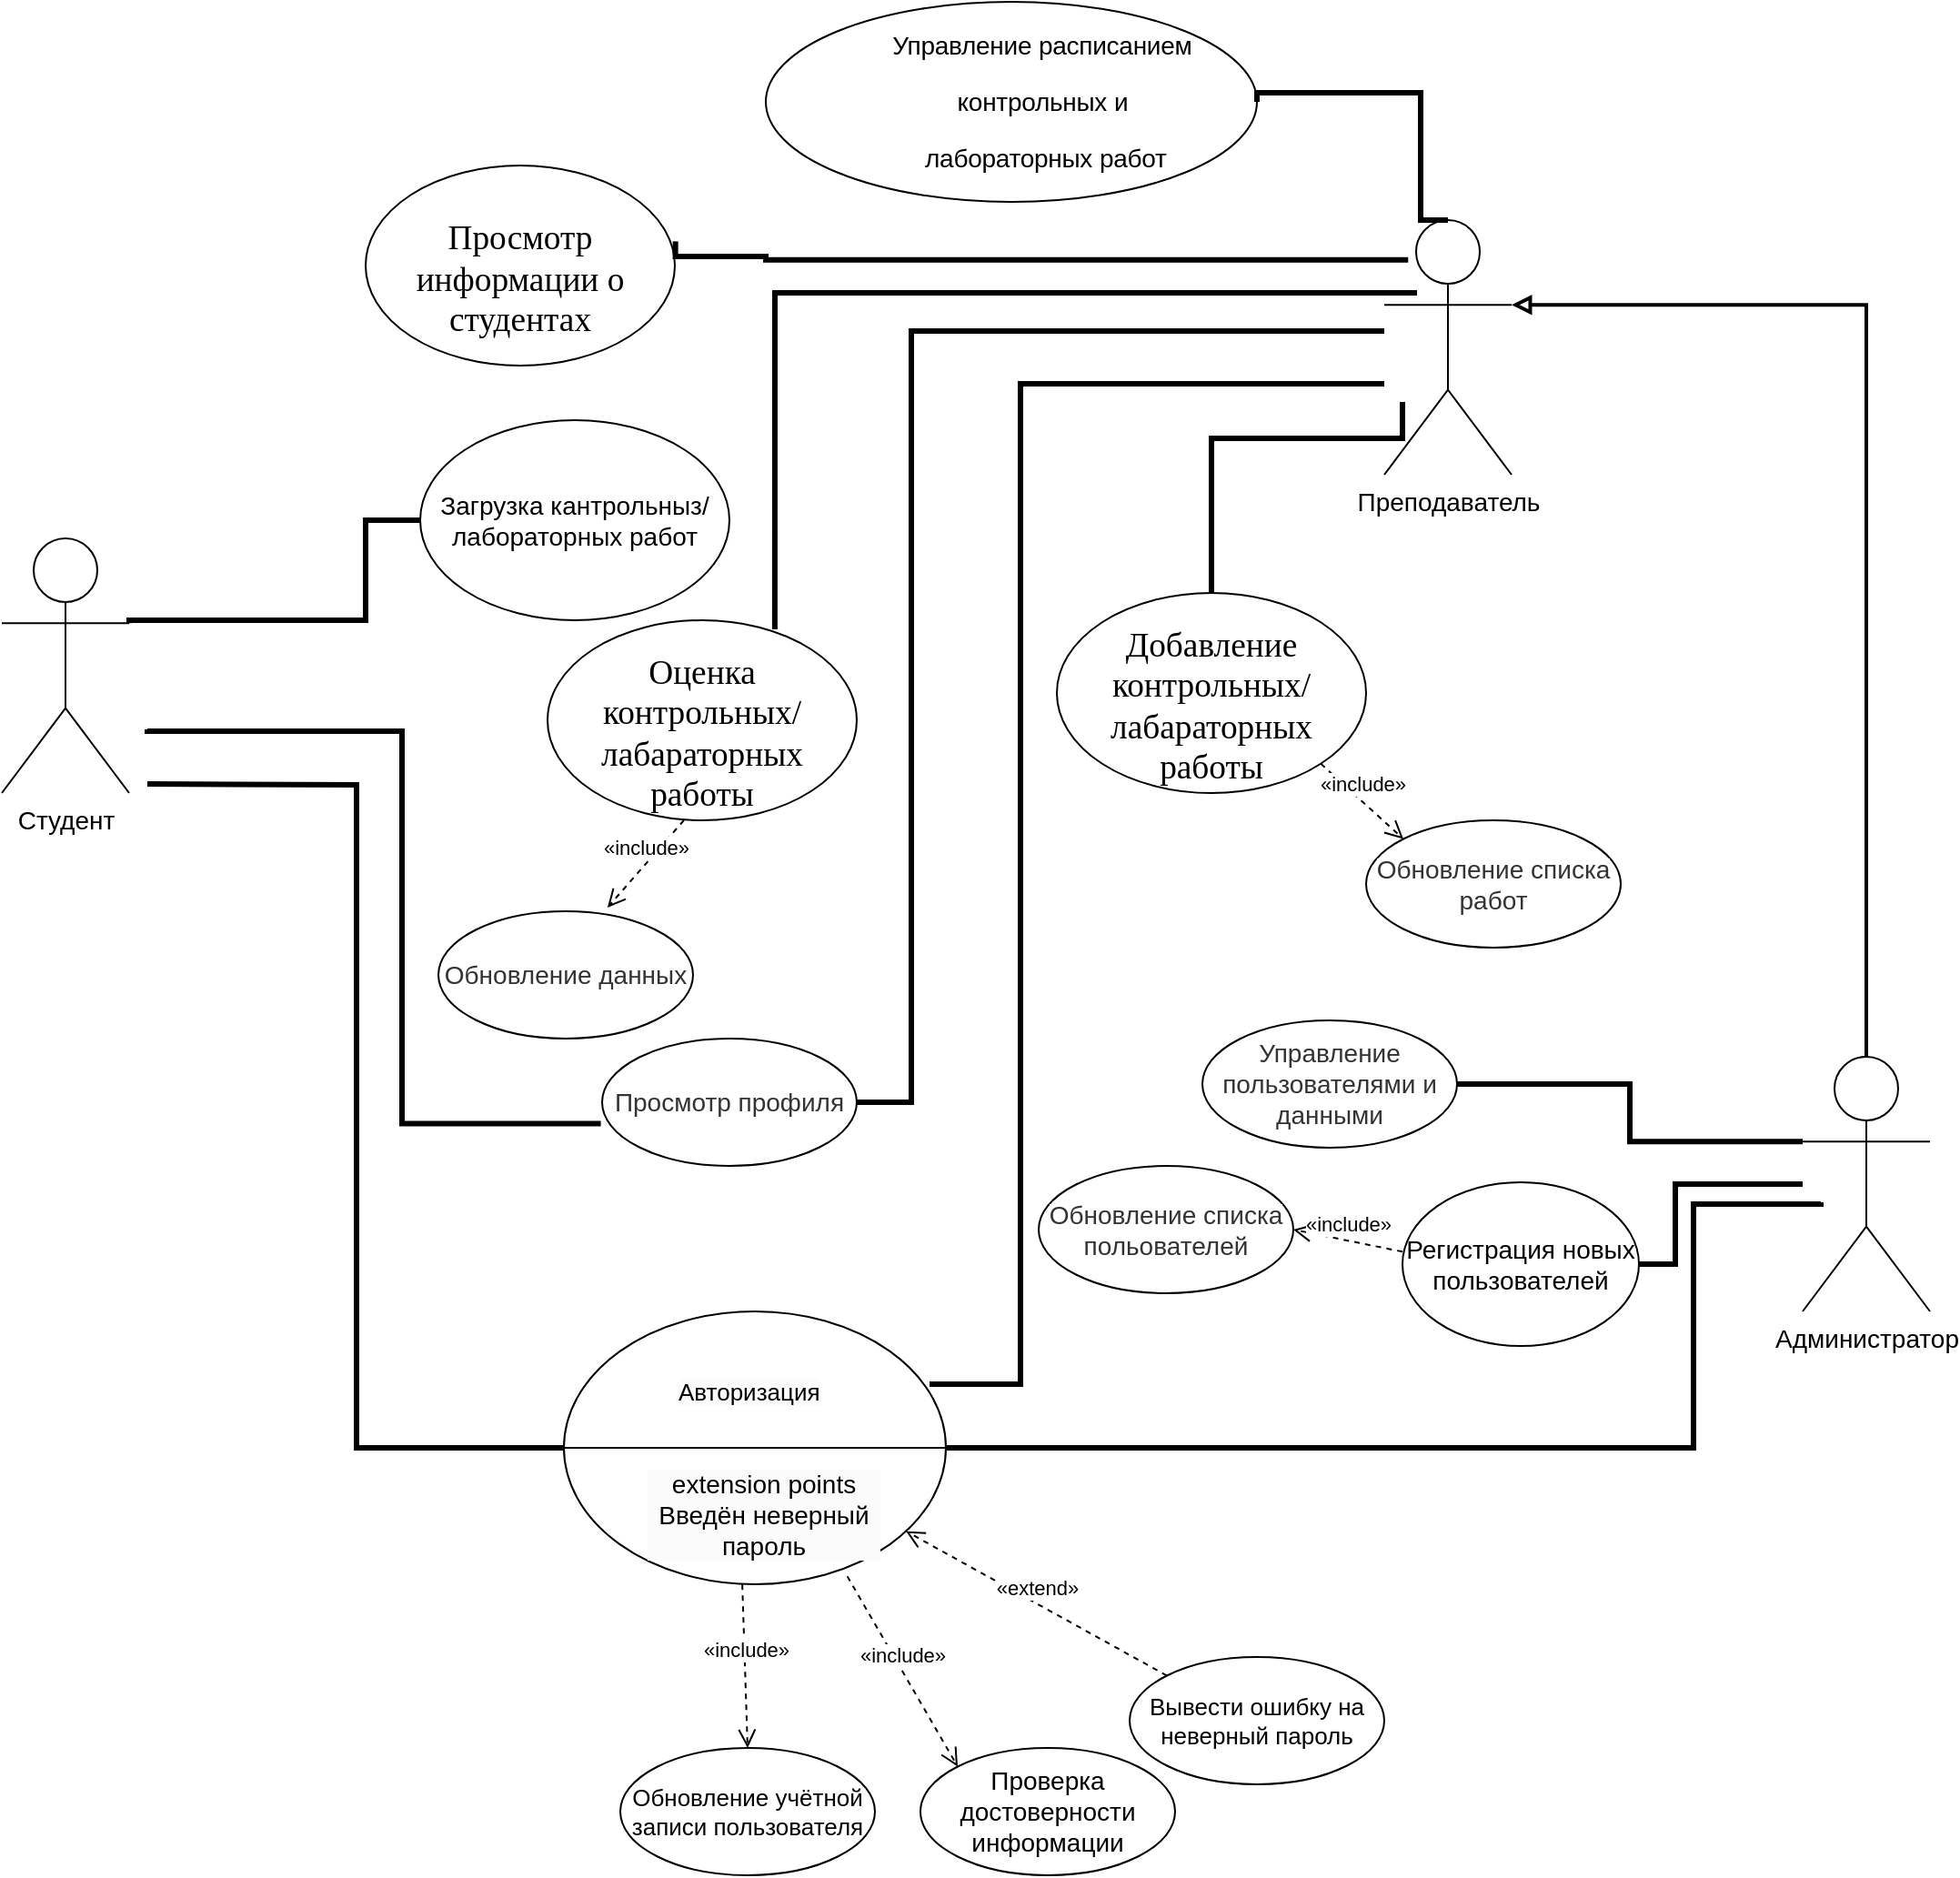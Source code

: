 <mxfile version="26.0.9">
  <diagram id="5_3ju57iJFQ48RiFz643" name="Страница — 1">
    <mxGraphModel dx="1173" dy="709" grid="1" gridSize="10" guides="1" tooltips="1" connect="1" arrows="1" fold="1" page="1" pageScale="1" pageWidth="827" pageHeight="1169" math="0" shadow="0">
      <root>
        <mxCell id="0" />
        <mxCell id="1" parent="0" />
        <mxCell id="cGlMTdrQP3n2juW7j6dr-48" style="edgeStyle=orthogonalEdgeStyle;rounded=0;orthogonalLoop=1;jettySize=auto;html=1;entryX=1;entryY=0.5;entryDx=0;entryDy=0;strokeWidth=3;endArrow=none;endFill=0;" parent="1" source="897-IGtDmZMaKjjsDtu9-1" edge="1" target="v5-8C63rMbfKwI-Q11EX-3">
          <mxGeometry relative="1" as="geometry">
            <mxPoint x="1110" y="350" as="targetPoint" />
            <Array as="points">
              <mxPoint x="1250" y="611" />
              <mxPoint x="1250" y="1035" />
            </Array>
            <mxPoint x="830" y="610" as="sourcePoint" />
          </mxGeometry>
        </mxCell>
        <mxCell id="cGlMTdrQP3n2juW7j6dr-6" value="&lt;font style=&quot;font-size: 14px;&quot;&gt;Администратор&lt;/font&gt;" style="shape=umlActor;verticalLabelPosition=bottom;verticalAlign=top;html=1;" parent="1" vertex="1">
          <mxGeometry x="1740" y="1010" width="70" height="140" as="geometry" />
        </mxCell>
        <mxCell id="cGlMTdrQP3n2juW7j6dr-11" value="«include»" style="html=1;verticalAlign=bottom;endArrow=open;dashed=1;endSize=8;curved=0;rounded=0;exitX=0.441;exitY=1;exitDx=0;exitDy=0;entryX=0.664;entryY=-0.029;entryDx=0;entryDy=0;exitPerimeter=0;entryPerimeter=0;" parent="1" edge="1" target="v5-8C63rMbfKwI-Q11EX-22" source="v5-8C63rMbfKwI-Q11EX-10">
          <mxGeometry relative="1" as="geometry">
            <mxPoint x="1125" y="990" as="sourcePoint" />
            <mxPoint x="1195.0" y="915" as="targetPoint" />
          </mxGeometry>
        </mxCell>
        <mxCell id="cGlMTdrQP3n2juW7j6dr-14" value="&lt;font style=&quot;font-size: 13px;&quot;&gt;Обновление учётной записи пользователя&lt;/font&gt;" style="ellipse;whiteSpace=wrap;html=1;" parent="1" vertex="1">
          <mxGeometry x="1090" y="1390" width="140" height="70" as="geometry" />
        </mxCell>
        <mxCell id="cGlMTdrQP3n2juW7j6dr-15" value="&lt;span style=&quot;font-size: 14px;&quot;&gt;Проверка достоверности информации&lt;/span&gt;" style="ellipse;whiteSpace=wrap;html=1;" parent="1" vertex="1">
          <mxGeometry x="1255" y="1390" width="140" height="70" as="geometry" />
        </mxCell>
        <mxCell id="cGlMTdrQP3n2juW7j6dr-17" value="&lt;font style=&quot;font-size: 13px;&quot;&gt;Вывести ошибку на неверный пароль&lt;/font&gt;" style="ellipse;whiteSpace=wrap;html=1;" parent="1" vertex="1">
          <mxGeometry x="1370" y="1340" width="140" height="70" as="geometry" />
        </mxCell>
        <mxCell id="cGlMTdrQP3n2juW7j6dr-18" value="«include»" style="html=1;verticalAlign=bottom;endArrow=open;dashed=1;endSize=8;curved=0;rounded=0;exitX=0.467;exitY=1.001;exitDx=0;exitDy=0;entryX=0.5;entryY=0;entryDx=0;entryDy=0;exitPerimeter=0;" parent="1" source="MbFxs7zaVnWWoNZUcA2m-1" target="cGlMTdrQP3n2juW7j6dr-14" edge="1">
          <mxGeometry x="0.003" relative="1" as="geometry">
            <mxPoint x="1160" y="1308" as="sourcePoint" />
            <mxPoint x="1354" y="1116" as="targetPoint" />
            <mxPoint as="offset" />
          </mxGeometry>
        </mxCell>
        <mxCell id="cGlMTdrQP3n2juW7j6dr-20" value="«include»" style="html=1;verticalAlign=bottom;endArrow=open;dashed=1;endSize=8;curved=0;rounded=0;exitX=0.742;exitY=0.971;exitDx=0;exitDy=0;entryX=0;entryY=0;entryDx=0;entryDy=0;exitPerimeter=0;" parent="1" source="MbFxs7zaVnWWoNZUcA2m-1" target="cGlMTdrQP3n2juW7j6dr-15" edge="1">
          <mxGeometry relative="1" as="geometry">
            <mxPoint x="1209.892" y="1297.55" as="sourcePoint" />
            <mxPoint x="1381" y="1200" as="targetPoint" />
          </mxGeometry>
        </mxCell>
        <mxCell id="cGlMTdrQP3n2juW7j6dr-21" value="«extend»" style="html=1;verticalAlign=bottom;endArrow=open;dashed=1;endSize=8;curved=0;rounded=0;exitX=0;exitY=0;exitDx=0;exitDy=0;" parent="1" edge="1" target="MbFxs7zaVnWWoNZUcA2m-1" source="cGlMTdrQP3n2juW7j6dr-17">
          <mxGeometry relative="1" as="geometry">
            <mxPoint x="1444.361" y="1217.944" as="sourcePoint" />
            <mxPoint x="1345.995" y="1090.003" as="targetPoint" />
          </mxGeometry>
        </mxCell>
        <mxCell id="cGlMTdrQP3n2juW7j6dr-34" value="&lt;span style=&quot;color: rgb(51, 51, 51); text-align: start; background-color: rgb(255, 255, 255);&quot;&gt;&lt;font face=&quot;Helvetica&quot; style=&quot;font-size: 14px;&quot;&gt;Управление пользователями и данными&lt;/font&gt;&lt;/span&gt;" style="ellipse;whiteSpace=wrap;html=1;" parent="1" vertex="1">
          <mxGeometry x="1410" y="990" width="140" height="70" as="geometry" />
        </mxCell>
        <mxCell id="cGlMTdrQP3n2juW7j6dr-82" style="edgeStyle=orthogonalEdgeStyle;rounded=0;orthogonalLoop=1;jettySize=auto;html=1;endArrow=none;endFill=0;strokeWidth=3;entryX=0;entryY=0.5;entryDx=0;entryDy=0;" parent="1" target="MbFxs7zaVnWWoNZUcA2m-1" edge="1">
          <mxGeometry relative="1" as="geometry">
            <mxPoint x="1090" y="1273" as="targetPoint" />
            <mxPoint x="830" y="860" as="sourcePoint" />
          </mxGeometry>
        </mxCell>
        <mxCell id="cGlMTdrQP3n2juW7j6dr-81" value="&lt;font style=&quot;font-size: 14px;&quot;&gt;Студент&lt;/font&gt;" style="shape=umlActor;verticalLabelPosition=bottom;verticalAlign=top;html=1;" parent="1" vertex="1">
          <mxGeometry x="750" y="725" width="70" height="140" as="geometry" />
        </mxCell>
        <mxCell id="897-IGtDmZMaKjjsDtu9-1" value="&lt;span style=&quot;font-size: 14px;&quot;&gt;Преподаватель&lt;/span&gt;" style="shape=umlActor;verticalLabelPosition=bottom;verticalAlign=top;html=1;" parent="1" vertex="1">
          <mxGeometry x="1510" y="550" width="70" height="140" as="geometry" />
        </mxCell>
        <mxCell id="gu1bRYCdLhk9LEBz2yUO-3" value="&lt;span style=&quot;font-size: 14px;&quot;&gt;Регистрация новых пользователей&lt;/span&gt;" style="ellipse;whiteSpace=wrap;html=1;" parent="1" vertex="1">
          <mxGeometry x="1520" y="1079" width="130" height="90" as="geometry" />
        </mxCell>
        <mxCell id="gu1bRYCdLhk9LEBz2yUO-4" style="edgeStyle=orthogonalEdgeStyle;rounded=0;orthogonalLoop=1;jettySize=auto;html=1;endArrow=none;endFill=0;strokeWidth=3;entryX=1;entryY=0.5;entryDx=0;entryDy=0;" parent="1" source="cGlMTdrQP3n2juW7j6dr-6" target="gu1bRYCdLhk9LEBz2yUO-3" edge="1">
          <mxGeometry relative="1" as="geometry">
            <mxPoint x="1100" y="1283" as="targetPoint" />
            <mxPoint x="830" y="805" as="sourcePoint" />
            <Array as="points">
              <mxPoint x="1670" y="1080" />
              <mxPoint x="1670" y="1124" />
            </Array>
          </mxGeometry>
        </mxCell>
        <mxCell id="gu1bRYCdLhk9LEBz2yUO-5" style="edgeStyle=orthogonalEdgeStyle;rounded=0;orthogonalLoop=1;jettySize=auto;html=1;endArrow=none;endFill=0;strokeWidth=3;entryX=1;entryY=0.5;entryDx=0;entryDy=0;exitX=0;exitY=0.333;exitDx=0;exitDy=0;exitPerimeter=0;" parent="1" source="cGlMTdrQP3n2juW7j6dr-6" target="cGlMTdrQP3n2juW7j6dr-34" edge="1">
          <mxGeometry relative="1" as="geometry">
            <mxPoint x="1570" y="1145" as="targetPoint" />
            <mxPoint x="1750" y="1090" as="sourcePoint" />
          </mxGeometry>
        </mxCell>
        <mxCell id="MbFxs7zaVnWWoNZUcA2m-1" value="" style="shape=lineEllipse;perimeter=ellipsePerimeter;whiteSpace=wrap;html=1;backgroundOutline=1;" vertex="1" parent="1">
          <mxGeometry x="1059" y="1150" width="210" height="150" as="geometry" />
        </mxCell>
        <mxCell id="MbFxs7zaVnWWoNZUcA2m-2" value="&lt;div style=&quot;forced-color-adjust: none; color: rgb(0, 0, 0); font-family: Helvetica; font-size: 12px; font-style: normal; font-variant-ligatures: normal; font-variant-caps: normal; font-weight: 400; letter-spacing: normal; orphans: 2; text-indent: 0px; text-transform: none; widows: 2; word-spacing: 0px; -webkit-text-stroke-width: 0px; white-space: normal; background-color: rgb(251, 251, 251); text-decoration-thickness: initial; text-decoration-style: initial; text-decoration-color: initial; text-align: center;&quot;&gt;&lt;span style=&quot;forced-color-adjust: none; background-color: initial; font-size: 14px;&quot;&gt;extension points&lt;/span&gt;&lt;/div&gt;&lt;div style=&quot;forced-color-adjust: none; color: rgb(0, 0, 0); font-family: Helvetica; font-style: normal; font-variant-ligatures: normal; font-variant-caps: normal; font-weight: 400; letter-spacing: normal; orphans: 2; text-indent: 0px; text-transform: none; widows: 2; word-spacing: 0px; -webkit-text-stroke-width: 0px; white-space: normal; background-color: rgb(251, 251, 251); text-decoration-thickness: initial; text-decoration-style: initial; text-decoration-color: initial; text-align: center;&quot;&gt;&lt;span style=&quot;font-size: 14px;&quot;&gt;Введён неверный пароль&lt;/span&gt;&lt;/div&gt;" style="text;whiteSpace=wrap;html=1;" vertex="1" parent="1">
          <mxGeometry x="1103" y="1230" width="130" height="50" as="geometry" />
        </mxCell>
        <mxCell id="v5-8C63rMbfKwI-Q11EX-1" value="&lt;span style=&quot;color: rgb(0, 0, 0); font-family: Helvetica; font-size: 13px; font-style: normal; font-variant-ligatures: normal; font-variant-caps: normal; font-weight: 400; letter-spacing: normal; orphans: 2; text-align: center; text-indent: 0px; text-transform: none; widows: 2; word-spacing: 0px; -webkit-text-stroke-width: 0px; white-space: normal; background-color: rgb(251, 251, 251); text-decoration-thickness: initial; text-decoration-style: initial; text-decoration-color: initial; float: none; display: inline !important;&quot;&gt;Авторизация&lt;/span&gt;" style="text;whiteSpace=wrap;html=1;" vertex="1" parent="1">
          <mxGeometry x="1120" y="1180" width="130" height="40" as="geometry" />
        </mxCell>
        <mxCell id="v5-8C63rMbfKwI-Q11EX-2" style="edgeStyle=orthogonalEdgeStyle;rounded=0;orthogonalLoop=1;jettySize=auto;html=1;endArrow=none;endFill=0;strokeWidth=3;entryX=1;entryY=0.5;entryDx=0;entryDy=0;" edge="1" parent="1" target="MbFxs7zaVnWWoNZUcA2m-1">
          <mxGeometry relative="1" as="geometry">
            <mxPoint x="1570" y="1145" as="targetPoint" />
            <mxPoint x="1750" y="1090" as="sourcePoint" />
            <Array as="points">
              <mxPoint x="1680" y="1091" />
              <mxPoint x="1680" y="1225" />
            </Array>
          </mxGeometry>
        </mxCell>
        <mxCell id="v5-8C63rMbfKwI-Q11EX-3" value="&lt;span style=&quot;color: rgb(51, 51, 51); text-align: start; background-color: rgb(255, 255, 255);&quot;&gt;&lt;font face=&quot;Helvetica&quot; style=&quot;font-size: 14px;&quot;&gt;Просмотр профиля&lt;/font&gt;&lt;/span&gt;" style="ellipse;whiteSpace=wrap;html=1;" vertex="1" parent="1">
          <mxGeometry x="1080" y="1000" width="140" height="70" as="geometry" />
        </mxCell>
        <mxCell id="v5-8C63rMbfKwI-Q11EX-4" style="edgeStyle=orthogonalEdgeStyle;rounded=0;orthogonalLoop=1;jettySize=auto;html=1;endArrow=none;endFill=0;strokeWidth=3;entryX=-0.005;entryY=0.668;entryDx=0;entryDy=0;entryPerimeter=0;" edge="1" parent="1" target="v5-8C63rMbfKwI-Q11EX-3">
          <mxGeometry relative="1" as="geometry">
            <mxPoint x="1069" y="1235" as="targetPoint" />
            <mxPoint x="830" y="830" as="sourcePoint" />
            <Array as="points">
              <mxPoint x="970" y="831" />
              <mxPoint x="970" y="1047" />
            </Array>
          </mxGeometry>
        </mxCell>
        <mxCell id="v5-8C63rMbfKwI-Q11EX-7" value="&lt;br style=&quot;text-align: left; text-indent: 45.354px;&quot;&gt;&lt;font style=&quot;text-align: left; text-indent: 45.354px;&quot; face=&quot;Times New Roman, serif&quot;&gt;&lt;font style=&quot;font-size: 14pt;&quot;&gt;Добавление&lt;br&gt;контрольных/лабараторных работы&lt;/font&gt;&lt;/font&gt;" style="ellipse;whiteSpace=wrap;html=1;" vertex="1" parent="1">
          <mxGeometry x="1330" y="755" width="170" height="110" as="geometry" />
        </mxCell>
        <mxCell id="v5-8C63rMbfKwI-Q11EX-8" style="edgeStyle=orthogonalEdgeStyle;rounded=0;orthogonalLoop=1;jettySize=auto;html=1;strokeWidth=3;endArrow=none;endFill=0;" edge="1" parent="1" source="897-IGtDmZMaKjjsDtu9-1">
          <mxGeometry relative="1" as="geometry">
            <mxPoint x="1260" y="1190" as="targetPoint" />
            <Array as="points">
              <mxPoint x="1310" y="640" />
              <mxPoint x="1310" y="1190" />
            </Array>
            <mxPoint x="1520" y="621" as="sourcePoint" />
          </mxGeometry>
        </mxCell>
        <mxCell id="v5-8C63rMbfKwI-Q11EX-9" style="edgeStyle=orthogonalEdgeStyle;rounded=0;orthogonalLoop=1;jettySize=auto;html=1;strokeWidth=3;endArrow=none;endFill=0;entryX=0.5;entryY=0;entryDx=0;entryDy=0;" edge="1" parent="1" target="v5-8C63rMbfKwI-Q11EX-7">
          <mxGeometry relative="1" as="geometry">
            <mxPoint x="1270" y="1200" as="targetPoint" />
            <Array as="points">
              <mxPoint x="1520" y="670" />
              <mxPoint x="1415" y="670" />
            </Array>
            <mxPoint x="1520" y="650" as="sourcePoint" />
          </mxGeometry>
        </mxCell>
        <mxCell id="v5-8C63rMbfKwI-Q11EX-10" value="&lt;br style=&quot;text-align: left; text-indent: 45.354px;&quot;&gt;&lt;font style=&quot;text-align: left; text-indent: 45.354px;&quot; face=&quot;Times New Roman, serif&quot;&gt;&lt;font style=&quot;font-size: 14pt;&quot;&gt;Оценка&lt;br&gt;контрольных/лабараторных работы&lt;/font&gt;&lt;/font&gt;" style="ellipse;whiteSpace=wrap;html=1;" vertex="1" parent="1">
          <mxGeometry x="1050" y="770" width="170" height="110" as="geometry" />
        </mxCell>
        <mxCell id="v5-8C63rMbfKwI-Q11EX-11" style="edgeStyle=orthogonalEdgeStyle;rounded=0;orthogonalLoop=1;jettySize=auto;html=1;entryX=0.735;entryY=0.045;entryDx=0;entryDy=0;strokeWidth=3;endArrow=none;endFill=0;entryPerimeter=0;" edge="1" parent="1" target="v5-8C63rMbfKwI-Q11EX-10">
          <mxGeometry relative="1" as="geometry">
            <mxPoint x="1230" y="1045" as="targetPoint" />
            <Array as="points">
              <mxPoint x="1528" y="590" />
              <mxPoint x="1175" y="590" />
            </Array>
            <mxPoint x="1528" y="590" as="sourcePoint" />
          </mxGeometry>
        </mxCell>
        <mxCell id="v5-8C63rMbfKwI-Q11EX-13" value="&lt;br style=&quot;text-align: left; text-indent: 45.354px;&quot;&gt;&lt;font style=&quot;text-align: left; text-indent: 45.354px;&quot; face=&quot;Times New Roman, serif&quot;&gt;&lt;font style=&quot;font-size: 14pt;&quot;&gt;Просмотр&lt;br&gt;информации о студентах&lt;/font&gt;&lt;/font&gt;" style="ellipse;whiteSpace=wrap;html=1;" vertex="1" parent="1">
          <mxGeometry x="950" y="520" width="170" height="110" as="geometry" />
        </mxCell>
        <mxCell id="v5-8C63rMbfKwI-Q11EX-14" style="edgeStyle=orthogonalEdgeStyle;rounded=0;orthogonalLoop=1;jettySize=auto;html=1;strokeWidth=3;endArrow=none;endFill=0;entryX=1.002;entryY=0.379;entryDx=0;entryDy=0;entryPerimeter=0;" edge="1" parent="1" target="v5-8C63rMbfKwI-Q11EX-13">
          <mxGeometry relative="1" as="geometry">
            <mxPoint x="1320" y="480" as="targetPoint" />
            <Array as="points">
              <mxPoint x="1170" y="572" />
              <mxPoint x="1170" y="570" />
              <mxPoint x="1120" y="570" />
            </Array>
            <mxPoint x="1523.13" y="571.93" as="sourcePoint" />
          </mxGeometry>
        </mxCell>
        <mxCell id="v5-8C63rMbfKwI-Q11EX-15" style="edgeStyle=orthogonalEdgeStyle;rounded=0;orthogonalLoop=1;jettySize=auto;html=1;entryX=1;entryY=0.333;entryDx=0;entryDy=0;entryPerimeter=0;strokeWidth=2;endArrow=block;endFill=0;exitX=0.5;exitY=0;exitDx=0;exitDy=0;exitPerimeter=0;" edge="1" parent="1" source="cGlMTdrQP3n2juW7j6dr-6" target="897-IGtDmZMaKjjsDtu9-1">
          <mxGeometry relative="1" as="geometry">
            <Array as="points">
              <mxPoint x="1775" y="597" />
            </Array>
            <mxPoint x="1720" y="958.47" as="sourcePoint" />
            <mxPoint x="1740" y="661.47" as="targetPoint" />
          </mxGeometry>
        </mxCell>
        <mxCell id="v5-8C63rMbfKwI-Q11EX-16" value="&lt;font style=&quot;font-size: 14px;&quot;&gt;Загрузка кантрольныз/лабораторных работ&lt;/font&gt;" style="ellipse;whiteSpace=wrap;html=1;" vertex="1" parent="1">
          <mxGeometry x="980" y="660" width="170" height="110" as="geometry" />
        </mxCell>
        <mxCell id="v5-8C63rMbfKwI-Q11EX-17" style="edgeStyle=orthogonalEdgeStyle;rounded=0;orthogonalLoop=1;jettySize=auto;html=1;endArrow=none;endFill=0;strokeWidth=3;entryX=0;entryY=0.5;entryDx=0;entryDy=0;exitX=1;exitY=0.333;exitDx=0;exitDy=0;exitPerimeter=0;" edge="1" parent="1" source="cGlMTdrQP3n2juW7j6dr-81" target="v5-8C63rMbfKwI-Q11EX-16">
          <mxGeometry relative="1" as="geometry">
            <mxPoint x="1089" y="1057" as="targetPoint" />
            <mxPoint x="840" y="840" as="sourcePoint" />
            <Array as="points">
              <mxPoint x="820" y="770" />
              <mxPoint x="950" y="770" />
              <mxPoint x="950" y="715" />
            </Array>
          </mxGeometry>
        </mxCell>
        <mxCell id="v5-8C63rMbfKwI-Q11EX-19" value="&lt;p style=&quot;line-height: 151%; text-indent: 1.25cm; margin-left: 0.5cm; margin-right: 0.75cm;&quot; class=&quot;western&quot; lang=&quot;ru-RU&quot;&gt;&lt;font style=&quot;font-size: 14px;&quot;&gt;&lt;span style=&quot;text-indent: 47.244px; letter-spacing: -0.1pt;&quot;&gt;Управление&lt;/span&gt;&lt;span style=&quot;text-indent: 47.244px; white-space: pre;&quot;&gt;&amp;nbsp;&lt;/span&gt;&lt;span style=&quot;text-indent: 47.244px; letter-spacing: -0.1pt;&quot;&gt;расписанием&lt;/span&gt;&lt;span style=&quot;text-indent: 47.244px; white-space: pre;&quot;&gt;&amp;nbsp;&lt;/span&gt;&lt;/font&gt;&lt;/p&gt;&lt;p style=&quot;line-height: 151%; text-indent: 1.25cm; margin-left: 0.5cm; margin-right: 0.75cm;&quot; class=&quot;western&quot; lang=&quot;ru-RU&quot;&gt;&lt;font style=&quot;font-size: 14px;&quot;&gt;&lt;span style=&quot;text-indent: 47.244px; letter-spacing: -0.1pt;&quot;&gt;контрольных&lt;/span&gt;&lt;span style=&quot;text-indent: 47.244px; white-space: pre;&quot;&gt;&amp;nbsp;&lt;/span&gt;&lt;span style=&quot;text-indent: 47.244px; letter-spacing: -0.5pt;&quot;&gt;и&lt;/span&gt;&lt;span style=&quot;text-indent: 47.244px; white-space: pre;&quot;&gt;&amp;nbsp;&lt;/span&gt;&lt;/font&gt;&lt;/p&gt;&lt;p style=&quot;line-height: 151%; text-indent: 1.25cm; margin-left: 0.5cm; margin-right: 0.75cm;&quot; class=&quot;western&quot; lang=&quot;ru-RU&quot;&gt;&lt;font style=&quot;font-size: 14px;&quot;&gt;&lt;span style=&quot;text-indent: 47.244px; letter-spacing: -0.1pt;&quot;&gt;лабораторных&lt;/span&gt;&lt;span style=&quot;text-indent: 47.244px; white-space: pre;&quot;&gt;&amp;nbsp;&lt;/span&gt;&lt;span style=&quot;text-indent: 47.244px; letter-spacing: -0.1pt;&quot;&gt;работ&lt;/span&gt;&lt;/font&gt;&lt;br&gt;&lt;/p&gt;" style="ellipse;whiteSpace=wrap;html=1;align=center;" vertex="1" parent="1">
          <mxGeometry x="1170" y="430" width="270" height="110" as="geometry" />
        </mxCell>
        <mxCell id="v5-8C63rMbfKwI-Q11EX-20" style="edgeStyle=orthogonalEdgeStyle;rounded=0;orthogonalLoop=1;jettySize=auto;html=1;strokeWidth=3;endArrow=none;endFill=0;entryX=1;entryY=0.5;entryDx=0;entryDy=0;exitX=0.5;exitY=0;exitDx=0;exitDy=0;exitPerimeter=0;" edge="1" parent="1" source="897-IGtDmZMaKjjsDtu9-1" target="v5-8C63rMbfKwI-Q11EX-19">
          <mxGeometry relative="1" as="geometry">
            <mxPoint x="1430.0" y="380" as="targetPoint" />
            <Array as="points">
              <mxPoint x="1530" y="550" />
              <mxPoint x="1530" y="480" />
              <mxPoint x="1440" y="480" />
            </Array>
            <mxPoint x="1530" y="510" as="sourcePoint" />
          </mxGeometry>
        </mxCell>
        <mxCell id="v5-8C63rMbfKwI-Q11EX-21" value="&lt;span style=&quot;color: rgb(51, 51, 51); text-align: start; background-color: rgb(255, 255, 255);&quot;&gt;&lt;font face=&quot;Helvetica&quot; style=&quot;font-size: 14px;&quot;&gt;Обновление списка работ&lt;/font&gt;&lt;/span&gt;" style="ellipse;whiteSpace=wrap;html=1;" vertex="1" parent="1">
          <mxGeometry x="1500" y="880" width="140" height="70" as="geometry" />
        </mxCell>
        <mxCell id="v5-8C63rMbfKwI-Q11EX-22" value="&lt;span style=&quot;color: rgb(51, 51, 51); text-align: start; background-color: rgb(255, 255, 255);&quot;&gt;&lt;font face=&quot;Helvetica&quot; style=&quot;font-size: 14px;&quot;&gt;Обновление данных&lt;/font&gt;&lt;/span&gt;" style="ellipse;whiteSpace=wrap;html=1;" vertex="1" parent="1">
          <mxGeometry x="990" y="930" width="140" height="70" as="geometry" />
        </mxCell>
        <mxCell id="v5-8C63rMbfKwI-Q11EX-23" value="«include»" style="html=1;verticalAlign=bottom;endArrow=open;dashed=1;endSize=8;curved=0;rounded=0;exitX=1;exitY=1;exitDx=0;exitDy=0;entryX=0;entryY=0;entryDx=0;entryDy=0;" edge="1" parent="1" source="v5-8C63rMbfKwI-Q11EX-7" target="v5-8C63rMbfKwI-Q11EX-21">
          <mxGeometry relative="1" as="geometry">
            <mxPoint x="1500" y="840" as="sourcePoint" />
            <mxPoint x="1458" y="888" as="targetPoint" />
          </mxGeometry>
        </mxCell>
        <mxCell id="v5-8C63rMbfKwI-Q11EX-24" value="&lt;span style=&quot;color: rgb(51, 51, 51); text-align: start; background-color: rgb(255, 255, 255);&quot;&gt;&lt;font face=&quot;Helvetica&quot; style=&quot;font-size: 14px;&quot;&gt;Обновление списка&lt;br&gt;польователей&lt;/font&gt;&lt;/span&gt;" style="ellipse;whiteSpace=wrap;html=1;" vertex="1" parent="1">
          <mxGeometry x="1320" y="1070" width="140" height="70" as="geometry" />
        </mxCell>
        <mxCell id="v5-8C63rMbfKwI-Q11EX-26" value="«include»" style="html=1;verticalAlign=bottom;endArrow=open;dashed=1;endSize=8;curved=0;rounded=0;exitX=0;exitY=0.424;exitDx=0;exitDy=0;entryX=1;entryY=0.5;entryDx=0;entryDy=0;exitPerimeter=0;" edge="1" parent="1" source="gu1bRYCdLhk9LEBz2yUO-3" target="v5-8C63rMbfKwI-Q11EX-24">
          <mxGeometry relative="1" as="geometry">
            <mxPoint x="1440" y="1169" as="sourcePoint" />
            <mxPoint x="1485" y="1210" as="targetPoint" />
          </mxGeometry>
        </mxCell>
      </root>
    </mxGraphModel>
  </diagram>
</mxfile>
